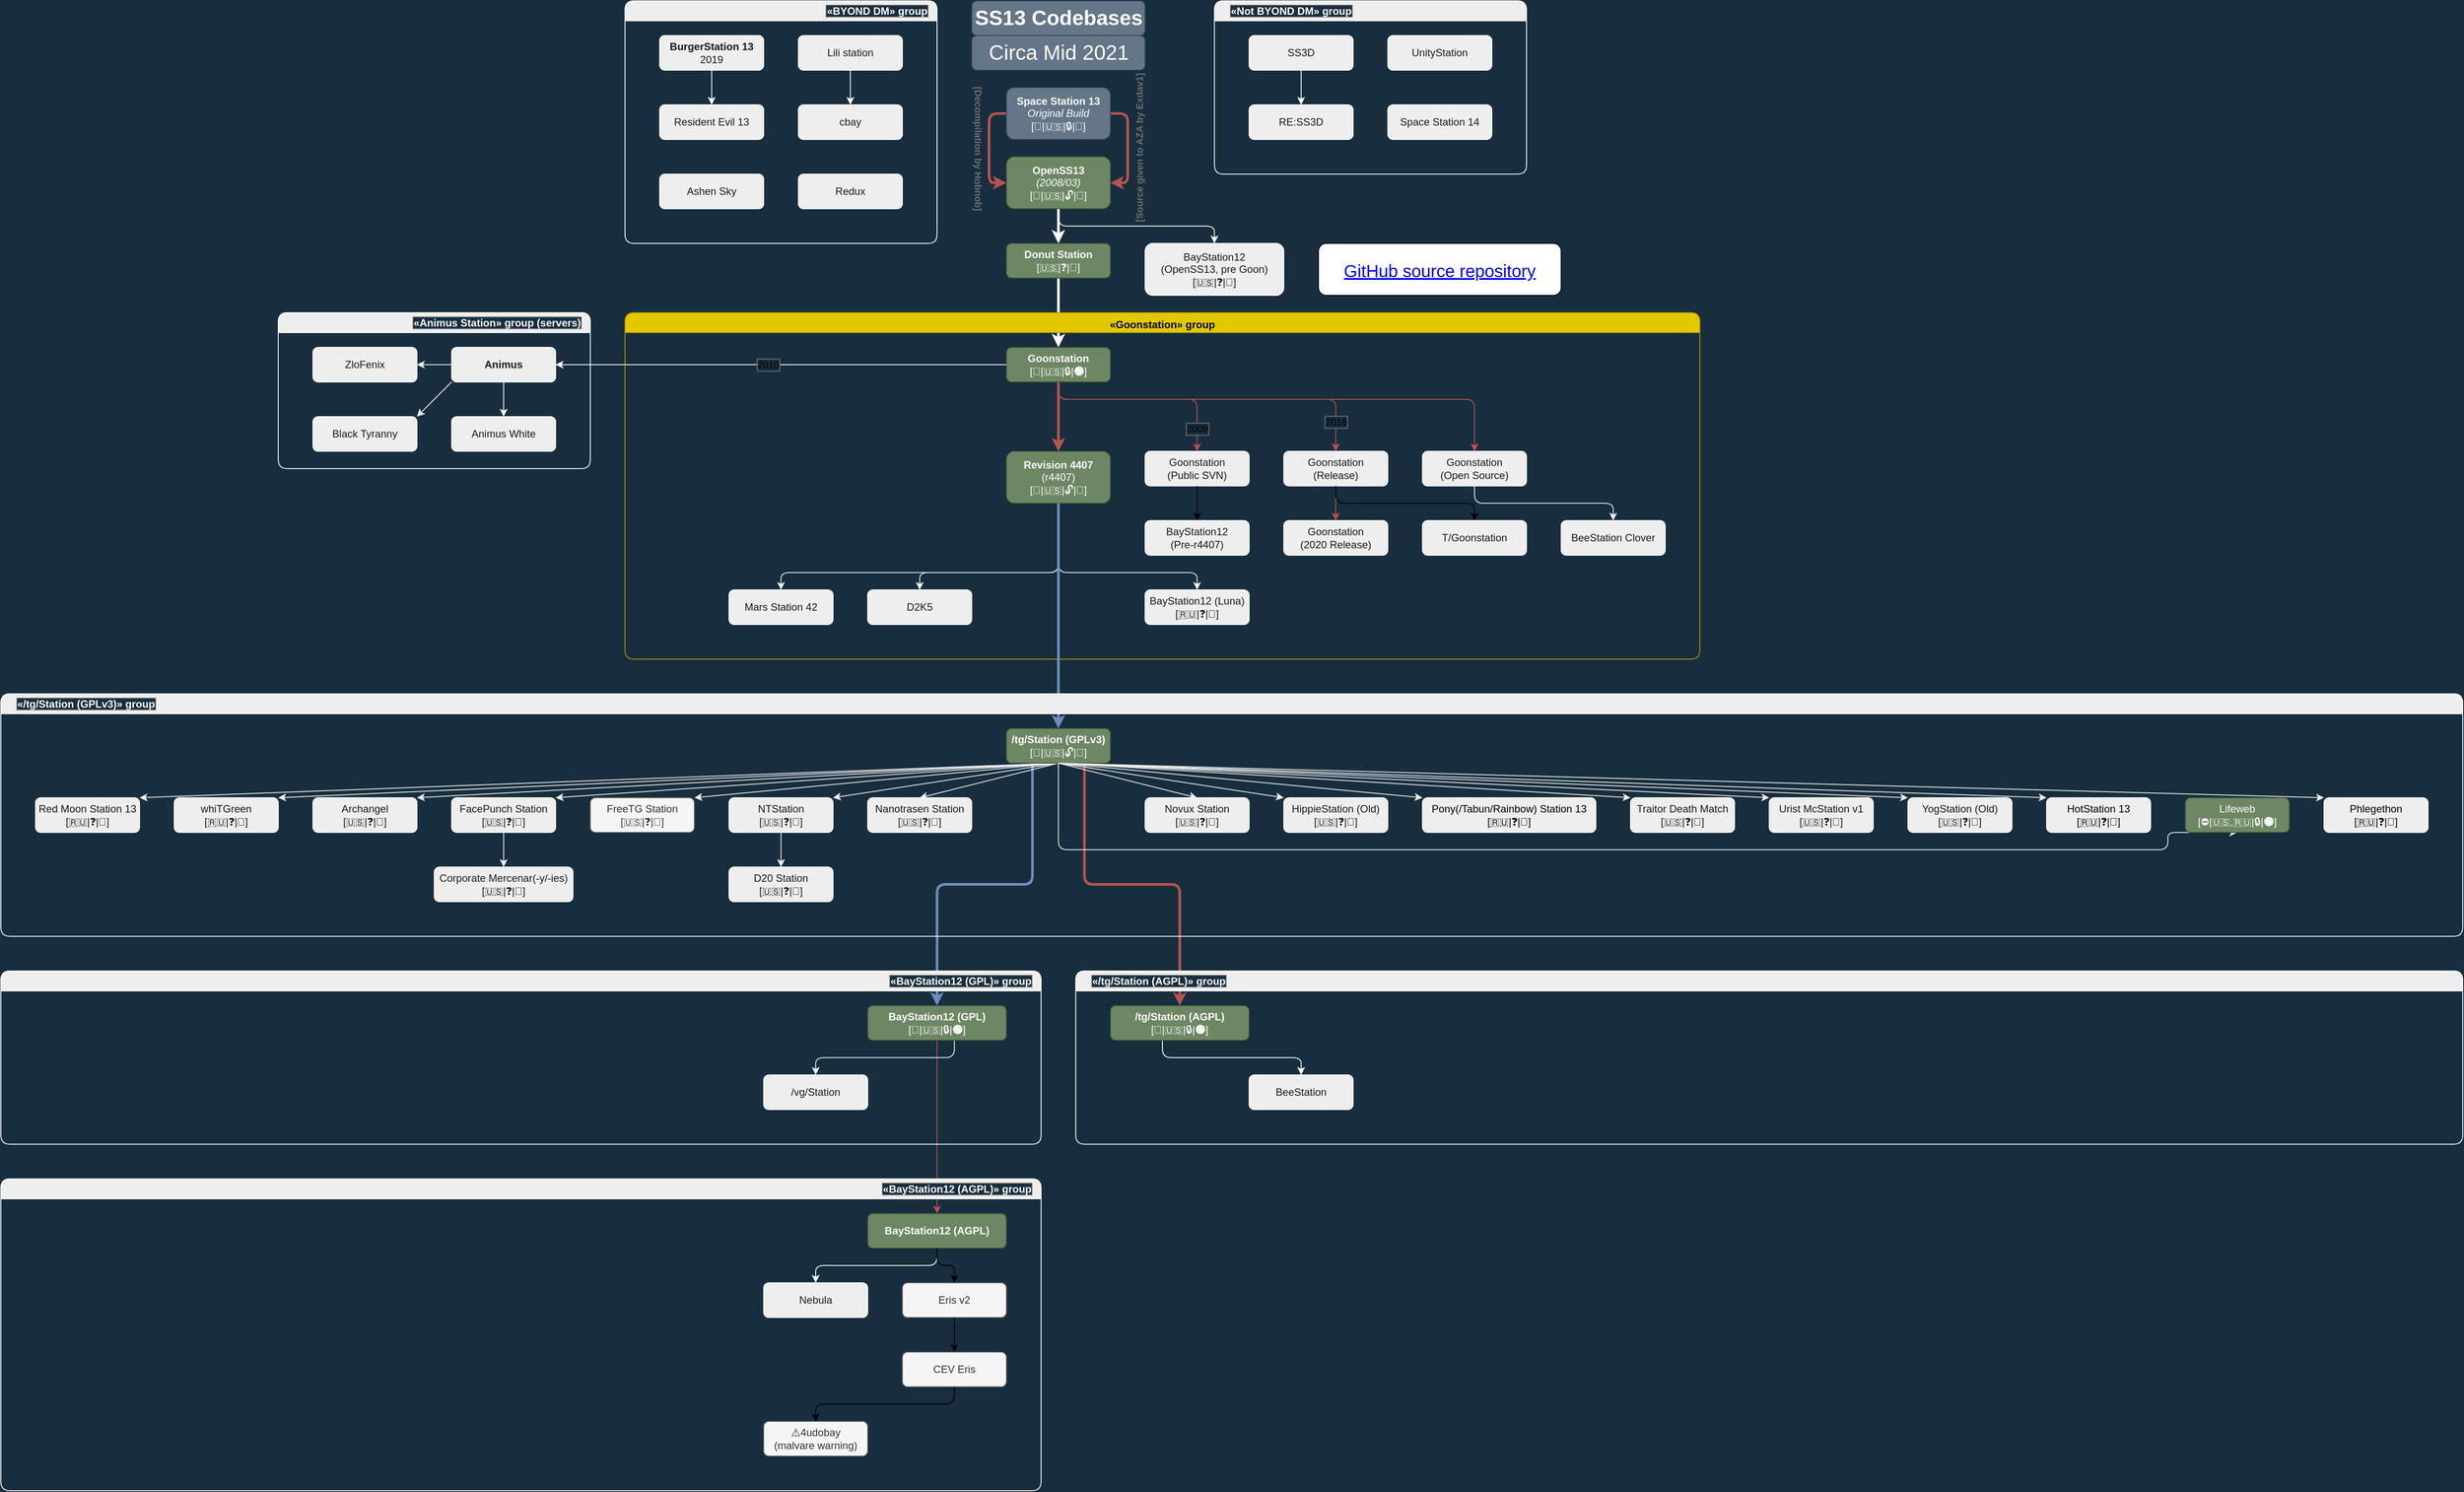 <mxfile>
    <diagram id="xZ5OJh2ob4MvziBntWt0" name="Page-1">
        <mxGraphModel dx="-51.23" dy="530" grid="1" gridSize="10" guides="1" tooltips="1" connect="1" arrows="1" fold="1" page="0" pageScale="1" pageWidth="1169" pageHeight="827" background="#182E3E" math="0" shadow="0">
            <root>
                <object label="" Property1="123" id="0">
                    <mxCell/>
                </object>
                <mxCell id="1" parent="0"/>
                <mxCell id="X2YALsD47lg2xy01Ol5B-34" value="" style="edgeStyle=orthogonalEdgeStyle;orthogonalLoop=1;jettySize=auto;html=1;fontColor=#FFFFFF;strokeColor=#b85450;entryX=0;entryY=0.5;entryDx=0;entryDy=0;fontStyle=1;labelBackgroundColor=#182E3E;exitX=0;exitY=0.5;exitDx=0;exitDy=0;strokeWidth=3;fillColor=#f8cecc;" parent="1" source="X2YALsD47lg2xy01Ol5B-1" target="X2YALsD47lg2xy01Ol5B-33" edge="1">
                    <mxGeometry relative="1" as="geometry">
                        <mxPoint x="590" y="330" as="targetPoint"/>
                    </mxGeometry>
                </mxCell>
                <mxCell id="X2YALsD47lg2xy01Ol5B-37" value="[Decompilation by Hobnob]" style="edgeLabel;html=1;align=center;verticalAlign=top;resizable=0;points=[];fontStyle=1;rotation=90;labelBackgroundColor=#182E3E;rounded=1;fontColor=#6E6E6E;" parent="X2YALsD47lg2xy01Ol5B-34" vertex="1" connectable="0">
                    <mxGeometry relative="1" as="geometry">
                        <mxPoint as="offset"/>
                    </mxGeometry>
                </mxCell>
                <mxCell id="X2YALsD47lg2xy01Ol5B-35" style="edgeStyle=orthogonalEdgeStyle;orthogonalLoop=1;jettySize=auto;html=1;fontColor=#FFFFFF;strokeColor=#b85450;entryX=1;entryY=0.5;entryDx=0;entryDy=0;fontStyle=1;labelBackgroundColor=#182E3E;exitX=1;exitY=0.5;exitDx=0;exitDy=0;strokeWidth=3;fillColor=#f8cecc;" parent="1" source="X2YALsD47lg2xy01Ol5B-1" target="X2YALsD47lg2xy01Ol5B-33" edge="1">
                    <mxGeometry relative="1" as="geometry">
                        <mxPoint x="650" y="360" as="targetPoint"/>
                    </mxGeometry>
                </mxCell>
                <mxCell id="X2YALsD47lg2xy01Ol5B-41" value="[Source given to AZA by Exdav1]" style="edgeLabel;html=1;align=center;verticalAlign=top;resizable=0;points=[];fontStyle=1;rotation=270;labelBackgroundColor=#182E3E;rounded=1;fontColor=#6E6E6E;" parent="X2YALsD47lg2xy01Ol5B-35" vertex="1" connectable="0">
                    <mxGeometry relative="1" as="geometry">
                        <mxPoint as="offset"/>
                    </mxGeometry>
                </mxCell>
                <mxCell id="X2YALsD47lg2xy01Ol5B-1" value="Space Station 13&lt;br&gt;&lt;i&gt;&lt;span style=&quot;font-weight: normal&quot;&gt;Original Build&lt;br&gt;&lt;/span&gt;&lt;/i&gt;&lt;span style=&quot;font-weight: normal&quot;&gt;[📌|&lt;/span&gt;&lt;span style=&quot;font-weight: 400&quot;&gt;🇺🇸&lt;/span&gt;&lt;span style=&quot;font-weight: normal&quot;&gt;|🔒|🔴]&lt;/span&gt;&lt;span style=&quot;font-weight: normal&quot;&gt;&lt;i&gt;&lt;br&gt;&lt;/i&gt;&lt;/span&gt;" style="whiteSpace=wrap;html=1;direction=east;fontStyle=1;fillColor=#647687;strokeColor=#314354;fontColor=#ffffff;rounded=1;" parent="1" vertex="1">
                    <mxGeometry x="520" y="140" width="120" height="60" as="geometry"/>
                </mxCell>
                <mxCell id="X2YALsD47lg2xy01Ol5B-32" value="SS13 Codebases" style="text;html=1;fontSize=24;fontStyle=1;verticalAlign=middle;align=center;fillColor=#647687;strokeColor=#314354;fontColor=#ffffff;rounded=1;" parent="1" vertex="1">
                    <mxGeometry x="480" y="40" width="200" height="40" as="geometry"/>
                </mxCell>
                <mxCell id="X2YALsD47lg2xy01Ol5B-43" value="" style="edgeStyle=orthogonalEdgeStyle;orthogonalLoop=1;jettySize=auto;html=1;fontColor=#FFFFFF;strokeColor=#FFFFFF;labelBackgroundColor=#182E3E;strokeWidth=3;" parent="1" source="X2YALsD47lg2xy01Ol5B-33" target="X2YALsD47lg2xy01Ol5B-42" edge="1">
                    <mxGeometry relative="1" as="geometry"/>
                </mxCell>
                <mxCell id="X2YALsD47lg2xy01Ol5B-33" value="OpenSS13&lt;br&gt;&lt;i&gt;&lt;span style=&quot;font-weight: normal&quot;&gt;(2008/03)&lt;br&gt;&lt;/span&gt;&lt;/i&gt;&lt;span style=&quot;font-weight: normal&quot;&gt;[📌|&lt;/span&gt;&lt;span style=&quot;font-weight: 400&quot;&gt;🇺🇸|&lt;/span&gt;&lt;span style=&quot;font-weight: normal&quot;&gt;🔓|🔴]&lt;/span&gt;&lt;span style=&quot;font-weight: normal&quot;&gt;&lt;i&gt;&lt;br&gt;&lt;/i&gt;&lt;/span&gt;" style="whiteSpace=wrap;html=1;direction=east;fontStyle=1;fillColor=#6d8764;strokeColor=#3A5431;rounded=1;fontColor=#ffffff;" parent="1" vertex="1">
                    <mxGeometry x="520" y="220" width="120" height="60" as="geometry"/>
                </mxCell>
                <mxCell id="X2YALsD47lg2xy01Ol5B-87" style="edgeStyle=orthogonalEdgeStyle;orthogonalLoop=1;jettySize=auto;html=1;entryX=0.5;entryY=0;entryDx=0;entryDy=0;fontColor=#FFFFFF;strokeColor=#FFFFFF;labelBackgroundColor=#182E3E;strokeWidth=3;" parent="1" source="X2YALsD47lg2xy01Ol5B-42" target="X2YALsD47lg2xy01Ol5B-48" edge="1">
                    <mxGeometry relative="1" as="geometry"/>
                </mxCell>
                <mxCell id="X2YALsD47lg2xy01Ol5B-42" value="Donut Station&lt;br&gt;&lt;span style=&quot;font-weight: normal&quot;&gt;[&lt;/span&gt;&lt;span style=&quot;font-weight: 400&quot;&gt;🇺🇸|&lt;/span&gt;&lt;span style=&quot;font-weight: 400&quot;&gt;❓|&lt;/span&gt;&lt;span style=&quot;font-weight: normal&quot;&gt;🔴]&lt;/span&gt;" style="whiteSpace=wrap;html=1;direction=east;fontStyle=1;fillColor=#6d8764;strokeColor=#3A5431;rounded=1;fontColor=#ffffff;" parent="1" vertex="1">
                    <mxGeometry x="520" y="320" width="120" height="40" as="geometry"/>
                </mxCell>
                <mxCell id="X2YALsD47lg2xy01Ol5B-46" value="BayStation12&lt;br&gt;(OpenSS13, pre Goon)&lt;br&gt;[🇺🇸|❓|🔴]" style="whiteSpace=wrap;html=1;direction=east;fillColor=#EEEEEE;strokeColor=#FFFFFF;fontColor=#1A1A1A;rounded=1;" parent="1" vertex="1">
                    <mxGeometry x="680" y="320" width="160" height="60" as="geometry"/>
                </mxCell>
                <mxCell id="X2YALsD47lg2xy01Ol5B-47" value="" style="edgeStyle=orthogonalEdgeStyle;orthogonalLoop=1;jettySize=auto;html=1;fontColor=#FFFFFF;strokeColor=#FFFFFF;exitX=0.5;exitY=1;exitDx=0;exitDy=0;entryX=0.5;entryY=0;entryDx=0;entryDy=0;labelBackgroundColor=#182E3E;" parent="1" source="X2YALsD47lg2xy01Ol5B-33" target="X2YALsD47lg2xy01Ol5B-46" edge="1">
                    <mxGeometry relative="1" as="geometry">
                        <mxPoint x="590" y="290" as="sourcePoint"/>
                        <mxPoint x="500" y="340" as="targetPoint"/>
                    </mxGeometry>
                </mxCell>
                <mxCell id="X2YALsD47lg2xy01Ol5B-84" value="«Goonstation» group" style="swimlane;align=center;verticalAlign=top;labelBackgroundColor=none;fillColor=#e3c800;strokeColor=#B09500;fontColor=#000000;rounded=1;" parent="1" vertex="1">
                    <mxGeometry x="80" y="400" width="1240" height="400" as="geometry">
                        <mxRectangle x="500" y="360" width="150" height="23" as="alternateBounds"/>
                    </mxGeometry>
                </mxCell>
                <mxCell id="X2YALsD47lg2xy01Ol5B-89" value="" style="edgeStyle=orthogonalEdgeStyle;orthogonalLoop=1;jettySize=auto;html=1;fontColor=#FFFFFF;strokeColor=#b85450;labelBackgroundColor=#182E3E;entryX=0.5;entryY=0;entryDx=0;entryDy=0;fillColor=#f8cecc;" parent="X2YALsD47lg2xy01Ol5B-84" source="X2YALsD47lg2xy01Ol5B-48" target="X2YALsD47lg2xy01Ol5B-88" edge="1">
                    <mxGeometry relative="1" as="geometry">
                        <Array as="points">
                            <mxPoint x="500" y="100"/>
                            <mxPoint x="660" y="100"/>
                        </Array>
                    </mxGeometry>
                </mxCell>
                <mxCell id="18" value="2009" style="edgeLabel;html=1;align=center;verticalAlign=top;resizable=0;points=[];labelBackgroundColor=#182E3E;labelBorderColor=#6E6E6E;spacing=3;spacingRight=0;" vertex="1" connectable="0" parent="X2YALsD47lg2xy01Ol5B-89">
                    <mxGeometry x="0.687" relative="1" as="geometry">
                        <mxPoint y="-4" as="offset"/>
                    </mxGeometry>
                </mxCell>
                <mxCell id="X2YALsD47lg2xy01Ol5B-92" value="" style="edgeStyle=orthogonalEdgeStyle;orthogonalLoop=1;jettySize=auto;html=1;fontColor=#FFFFFF;strokeColor=#b85450;exitX=0.5;exitY=1;exitDx=0;exitDy=0;entryX=0.5;entryY=0;entryDx=0;entryDy=0;labelBackgroundColor=#182E3E;fillColor=#f8cecc;" parent="X2YALsD47lg2xy01Ol5B-84" source="X2YALsD47lg2xy01Ol5B-48" target="X2YALsD47lg2xy01Ol5B-91" edge="1">
                    <mxGeometry relative="1" as="geometry">
                        <Array as="points">
                            <mxPoint x="500" y="100"/>
                            <mxPoint x="820" y="100"/>
                        </Array>
                    </mxGeometry>
                </mxCell>
                <mxCell id="24" value="2016" style="edgeLabel;html=1;align=center;verticalAlign=top;resizable=0;points=[];labelBackgroundColor=#182E3E;labelBorderColor=#6E6E6E;spacing=3;spacingRight=0;" vertex="1" connectable="0" parent="X2YALsD47lg2xy01Ol5B-92">
                    <mxGeometry x="0.808" relative="1" as="geometry">
                        <mxPoint y="-11" as="offset"/>
                    </mxGeometry>
                </mxCell>
                <mxCell id="X2YALsD47lg2xy01Ol5B-94" value="" style="edgeStyle=orthogonalEdgeStyle;orthogonalLoop=1;jettySize=auto;html=1;fontColor=#FFFFFF;strokeColor=#b85450;exitX=0.5;exitY=1;exitDx=0;exitDy=0;labelBackgroundColor=#182E3E;fillColor=#f8cecc;" parent="X2YALsD47lg2xy01Ol5B-84" source="X2YALsD47lg2xy01Ol5B-48" target="X2YALsD47lg2xy01Ol5B-93" edge="1">
                    <mxGeometry relative="1" as="geometry">
                        <Array as="points">
                            <mxPoint x="500" y="100"/>
                            <mxPoint x="980" y="100"/>
                        </Array>
                    </mxGeometry>
                </mxCell>
                <mxCell id="X2YALsD47lg2xy01Ol5B-109" value="" style="edgeStyle=orthogonalEdgeStyle;orthogonalLoop=1;jettySize=auto;html=1;fontColor=#FFFFFF;strokeColor=#b85450;labelBackgroundColor=#182E3E;fillColor=#f8cecc;strokeWidth=3;" parent="X2YALsD47lg2xy01Ol5B-84" source="X2YALsD47lg2xy01Ol5B-48" target="X2YALsD47lg2xy01Ol5B-108" edge="1">
                    <mxGeometry relative="1" as="geometry"/>
                </mxCell>
                <mxCell id="X2YALsD47lg2xy01Ol5B-48" value="Goonstation&lt;br&gt;&lt;span style=&quot;font-weight: 400&quot;&gt;[📌|🇺🇸&lt;/span&gt;&lt;span style=&quot;font-weight: 400&quot;&gt;|🔒&lt;/span&gt;&lt;span style=&quot;font-weight: 400&quot;&gt;|&lt;/span&gt;🟢&lt;span style=&quot;font-weight: 400&quot;&gt;]&lt;/span&gt;&lt;span style=&quot;font-weight: normal&quot;&gt;&lt;br&gt;&lt;/span&gt;" style="whiteSpace=wrap;html=1;direction=east;fontStyle=1;fillColor=#6d8764;strokeColor=#3A5431;fontColor=#ffffff;rounded=1;" parent="X2YALsD47lg2xy01Ol5B-84" vertex="1">
                    <mxGeometry x="440" y="40" width="120" height="40" as="geometry"/>
                </mxCell>
                <mxCell id="X2YALsD47lg2xy01Ol5B-88" value="Goonstation&lt;br&gt;(Public SVN)" style="whiteSpace=wrap;html=1;direction=east;fontStyle=0;fillColor=#EEEEEE;strokeColor=#FFFFFF;fontColor=#1A1A1A;rounded=1;" parent="X2YALsD47lg2xy01Ol5B-84" vertex="1">
                    <mxGeometry x="600" y="160" width="120" height="40" as="geometry"/>
                </mxCell>
                <mxCell id="28" value="" style="edgeStyle=orthogonalEdgeStyle;rounded=1;orthogonalLoop=1;jettySize=auto;html=1;fillColor=#f8cecc;strokeColor=none;" edge="1" parent="X2YALsD47lg2xy01Ol5B-84" source="X2YALsD47lg2xy01Ol5B-91" target="27">
                    <mxGeometry relative="1" as="geometry"/>
                </mxCell>
                <mxCell id="31" style="edgeStyle=orthogonalEdgeStyle;rounded=1;orthogonalLoop=1;jettySize=auto;html=1;entryX=0.5;entryY=0;entryDx=0;entryDy=0;fillColor=#f8cecc;strokeColor=#b85450;" edge="1" parent="X2YALsD47lg2xy01Ol5B-84" source="X2YALsD47lg2xy01Ol5B-91" target="27">
                    <mxGeometry relative="1" as="geometry"/>
                </mxCell>
                <mxCell id="X2YALsD47lg2xy01Ol5B-91" value="Goonstation&lt;br&gt;(Release)" style="whiteSpace=wrap;html=1;direction=east;fontStyle=0;fillColor=#EEEEEE;strokeColor=#FFFFFF;fontColor=#1A1A1A;rounded=1;" parent="X2YALsD47lg2xy01Ol5B-84" vertex="1">
                    <mxGeometry x="760" y="160" width="120" height="40" as="geometry"/>
                </mxCell>
                <mxCell id="36" value="" style="edgeStyle=orthogonalEdgeStyle;rounded=1;orthogonalLoop=1;jettySize=auto;html=1;strokeColor=#f0f0f0;exitX=0.5;exitY=1;exitDx=0;exitDy=0;" edge="1" parent="X2YALsD47lg2xy01Ol5B-84" source="X2YALsD47lg2xy01Ol5B-93" target="35">
                    <mxGeometry relative="1" as="geometry"/>
                </mxCell>
                <mxCell id="X2YALsD47lg2xy01Ol5B-93" value="Goonstation&lt;br&gt;(Open Source)" style="whiteSpace=wrap;html=1;direction=east;fontStyle=0;fillColor=#EEEEEE;strokeColor=#FFFFFF;fontColor=#1A1A1A;rounded=1;" parent="X2YALsD47lg2xy01Ol5B-84" vertex="1">
                    <mxGeometry x="920" y="160" width="120" height="40" as="geometry"/>
                </mxCell>
                <mxCell id="41" value="" style="edgeStyle=orthogonalEdgeStyle;rounded=1;orthogonalLoop=1;jettySize=auto;html=1;strokeColor=#f0f0f0;entryX=0.5;entryY=0;entryDx=0;entryDy=0;" edge="1" parent="X2YALsD47lg2xy01Ol5B-84" source="X2YALsD47lg2xy01Ol5B-108" target="40">
                    <mxGeometry relative="1" as="geometry">
                        <Array as="points">
                            <mxPoint x="500" y="300"/>
                            <mxPoint x="340" y="300"/>
                        </Array>
                    </mxGeometry>
                </mxCell>
                <mxCell id="44" style="edgeStyle=orthogonalEdgeStyle;rounded=1;orthogonalLoop=1;jettySize=auto;html=1;entryX=0.5;entryY=0;entryDx=0;entryDy=0;strokeColor=#f0f0f0;" edge="1" parent="X2YALsD47lg2xy01Ol5B-84" source="X2YALsD47lg2xy01Ol5B-108" target="42">
                    <mxGeometry relative="1" as="geometry">
                        <Array as="points">
                            <mxPoint x="500" y="300"/>
                            <mxPoint x="180" y="300"/>
                        </Array>
                    </mxGeometry>
                </mxCell>
                <mxCell id="46" style="edgeStyle=orthogonalEdgeStyle;rounded=1;orthogonalLoop=1;jettySize=auto;html=1;entryX=0.5;entryY=0;entryDx=0;entryDy=0;strokeColor=#f0f0f0;" edge="1" parent="X2YALsD47lg2xy01Ol5B-84" source="X2YALsD47lg2xy01Ol5B-108" target="45">
                    <mxGeometry relative="1" as="geometry">
                        <Array as="points">
                            <mxPoint x="500" y="300"/>
                            <mxPoint x="660" y="300"/>
                        </Array>
                    </mxGeometry>
                </mxCell>
                <mxCell id="X2YALsD47lg2xy01Ol5B-108" value="Revision 4407&lt;br&gt;&lt;span style=&quot;font-weight: normal&quot;&gt;(r4407)&lt;/span&gt;&lt;i&gt;&lt;span style=&quot;font-weight: normal&quot;&gt;&lt;br&gt;&lt;/span&gt;&lt;/i&gt;&lt;span style=&quot;font-weight: normal&quot;&gt;[📌|&lt;/span&gt;&lt;span style=&quot;font-weight: 400&quot;&gt;🇺🇸|&lt;/span&gt;&lt;span style=&quot;font-weight: normal&quot;&gt;🔓|🔴]&lt;/span&gt;" style="whiteSpace=wrap;html=1;direction=east;fontStyle=1;fillColor=#6d8764;strokeColor=#3A5431;fontColor=#ffffff;rounded=1;" parent="X2YALsD47lg2xy01Ol5B-84" vertex="1">
                    <mxGeometry x="440" y="160" width="120" height="60" as="geometry"/>
                </mxCell>
                <mxCell id="25" value="BayStation12&lt;br&gt;(Pre-r4407)" style="whiteSpace=wrap;html=1;direction=east;fontStyle=0;fillColor=#EEEEEE;strokeColor=#FFFFFF;fontColor=#1A1A1A;rounded=1;" vertex="1" parent="X2YALsD47lg2xy01Ol5B-84">
                    <mxGeometry x="600" y="240" width="120" height="40" as="geometry"/>
                </mxCell>
                <mxCell id="26" value="" style="edgeStyle=orthogonalEdgeStyle;rounded=1;orthogonalLoop=1;jettySize=auto;html=1;" edge="1" parent="X2YALsD47lg2xy01Ol5B-84" source="X2YALsD47lg2xy01Ol5B-88" target="25">
                    <mxGeometry relative="1" as="geometry"/>
                </mxCell>
                <mxCell id="27" value="Goonstation&lt;br&gt;(2020 Release)" style="whiteSpace=wrap;html=1;direction=east;fontStyle=0;fillColor=#EEEEEE;strokeColor=#FFFFFF;fontColor=#1A1A1A;rounded=1;" vertex="1" parent="X2YALsD47lg2xy01Ol5B-84">
                    <mxGeometry x="760" y="240" width="120" height="40" as="geometry"/>
                </mxCell>
                <mxCell id="32" value="T/Goonstation" style="whiteSpace=wrap;html=1;direction=east;fontStyle=0;fillColor=#EEEEEE;strokeColor=#FFFFFF;fontColor=#1A1A1A;rounded=1;" vertex="1" parent="X2YALsD47lg2xy01Ol5B-84">
                    <mxGeometry x="920" y="240" width="120" height="40" as="geometry"/>
                </mxCell>
                <mxCell id="30" style="edgeStyle=orthogonalEdgeStyle;rounded=1;orthogonalLoop=1;jettySize=auto;html=1;exitX=0.5;exitY=1;exitDx=0;exitDy=0;entryX=0.5;entryY=0;entryDx=0;entryDy=0;" edge="1" parent="X2YALsD47lg2xy01Ol5B-84" source="X2YALsD47lg2xy01Ol5B-91" target="32">
                    <mxGeometry relative="1" as="geometry">
                        <mxPoint x="980" y="230" as="targetPoint"/>
                    </mxGeometry>
                </mxCell>
                <mxCell id="35" value="BeeStation Clover" style="whiteSpace=wrap;html=1;direction=east;fontStyle=0;fillColor=#EEEEEE;strokeColor=#FFFFFF;fontColor=#1A1A1A;rounded=1;" vertex="1" parent="X2YALsD47lg2xy01Ol5B-84">
                    <mxGeometry x="1080" y="240" width="120" height="40" as="geometry"/>
                </mxCell>
                <mxCell id="40" value="D2K5" style="whiteSpace=wrap;html=1;direction=east;fontStyle=0;fillColor=#EEEEEE;strokeColor=#FFFFFF;fontColor=#1A1A1A;rounded=1;" vertex="1" parent="X2YALsD47lg2xy01Ol5B-84">
                    <mxGeometry x="280" y="320" width="120" height="40" as="geometry"/>
                </mxCell>
                <mxCell id="42" value="Mars Station 42" style="whiteSpace=wrap;html=1;direction=east;fontStyle=0;fillColor=#EEEEEE;strokeColor=#FFFFFF;fontColor=#1A1A1A;rounded=1;" vertex="1" parent="X2YALsD47lg2xy01Ol5B-84">
                    <mxGeometry x="120" y="320" width="120" height="40" as="geometry"/>
                </mxCell>
                <mxCell id="45" value="BayStation12 (Luna)&lt;br&gt;[🇷🇺&lt;span&gt;|&lt;/span&gt;❓|&lt;span&gt;🔴]&lt;/span&gt;&lt;span&gt;&lt;br&gt;&lt;/span&gt;" style="whiteSpace=wrap;html=1;direction=east;fontStyle=0;fillColor=#EEEEEE;strokeColor=#FFFFFF;fontColor=#1A1A1A;rounded=1;" vertex="1" parent="X2YALsD47lg2xy01Ol5B-84">
                    <mxGeometry x="600" y="320" width="120" height="40" as="geometry"/>
                </mxCell>
                <mxCell id="X2YALsD47lg2xy01Ol5B-95" value="«Animus Station» group (servers)" style="swimlane;align=right;verticalAlign=top;labelBackgroundColor=#182E3E;fillColor=#EEEEEE;strokeColor=#FFFFFF;fontColor=#FFFFFF;rounded=1;fontStyle=1;labelBorderColor=#6E6E6E;spacingTop=-2;spacingLeft=17;spacingBottom=0;spacingRight=9;" parent="1" vertex="1">
                    <mxGeometry x="-320" y="400" width="360" height="180" as="geometry"/>
                </mxCell>
                <mxCell id="X2YALsD47lg2xy01Ol5B-96" value="" style="edgeStyle=orthogonalEdgeStyle;orthogonalLoop=1;jettySize=auto;html=1;fontColor=#FFFFFF;strokeColor=#FFFFFF;labelBackgroundColor=#182E3E;" parent="X2YALsD47lg2xy01Ol5B-95" source="X2YALsD47lg2xy01Ol5B-99" target="X2YALsD47lg2xy01Ol5B-100" edge="1">
                    <mxGeometry relative="1" as="geometry"/>
                </mxCell>
                <mxCell id="49" style="rounded=1;orthogonalLoop=1;jettySize=auto;html=1;exitX=0;exitY=1;exitDx=0;exitDy=0;entryX=1;entryY=0;entryDx=0;entryDy=0;strokeColor=#f0f0f0;" edge="1" parent="X2YALsD47lg2xy01Ol5B-95" source="X2YALsD47lg2xy01Ol5B-99" target="X2YALsD47lg2xy01Ol5B-106">
                    <mxGeometry relative="1" as="geometry"/>
                </mxCell>
                <mxCell id="50" value="" style="edgeStyle=none;rounded=1;orthogonalLoop=1;jettySize=auto;html=1;strokeColor=#f0f0f0;" edge="1" parent="X2YALsD47lg2xy01Ol5B-95" source="X2YALsD47lg2xy01Ol5B-99" target="15">
                    <mxGeometry relative="1" as="geometry"/>
                </mxCell>
                <mxCell id="X2YALsD47lg2xy01Ol5B-99" value="Animus" style="whiteSpace=wrap;html=1;direction=east;fontStyle=1;fillColor=#EEEEEE;strokeColor=#FFFFFF;fontColor=#1A1A1A;rounded=1;" parent="X2YALsD47lg2xy01Ol5B-95" vertex="1">
                    <mxGeometry x="200" y="40" width="120" height="40" as="geometry"/>
                </mxCell>
                <mxCell id="X2YALsD47lg2xy01Ol5B-100" value="Animus White" style="whiteSpace=wrap;html=1;direction=east;fontStyle=0;fillColor=#EEEEEE;strokeColor=#FFFFFF;fontColor=#1A1A1A;rounded=1;" parent="X2YALsD47lg2xy01Ol5B-95" vertex="1">
                    <mxGeometry x="200" y="120" width="120" height="40" as="geometry"/>
                </mxCell>
                <mxCell id="X2YALsD47lg2xy01Ol5B-106" value="Black Tyranny" style="whiteSpace=wrap;html=1;direction=east;fontStyle=0;fillColor=#EEEEEE;strokeColor=#FFFFFF;fontColor=#1A1A1A;rounded=1;" parent="X2YALsD47lg2xy01Ol5B-95" vertex="1">
                    <mxGeometry x="40" y="120" width="120" height="40" as="geometry"/>
                </mxCell>
                <mxCell id="15" value="ZloFenix" style="whiteSpace=wrap;html=1;direction=east;fontStyle=0;fillColor=#EEEEEE;strokeColor=#FFFFFF;fontColor=#1A1A1A;rounded=1;" vertex="1" parent="X2YALsD47lg2xy01Ol5B-95">
                    <mxGeometry x="40" y="40" width="120" height="40" as="geometry"/>
                </mxCell>
                <mxCell id="X2YALsD47lg2xy01Ol5B-103" style="edgeStyle=orthogonalEdgeStyle;orthogonalLoop=1;jettySize=auto;html=1;fontColor=#FFFFFF;strokeColor=#FFFFFF;entryX=1;entryY=0.5;entryDx=0;entryDy=0;labelBackgroundColor=#182E3E;" parent="1" source="X2YALsD47lg2xy01Ol5B-48" target="X2YALsD47lg2xy01Ol5B-99" edge="1">
                    <mxGeometry relative="1" as="geometry"/>
                </mxCell>
                <mxCell id="14" value="2010" style="edgeLabel;html=1;align=center;verticalAlign=middle;resizable=0;points=[];labelBackgroundColor=#182E3E;labelBorderColor=#6E6E6E;spacing=3;spacingRight=0;" vertex="1" connectable="0" parent="X2YALsD47lg2xy01Ol5B-103">
                    <mxGeometry x="0.059" relative="1" as="geometry">
                        <mxPoint as="offset"/>
                    </mxGeometry>
                </mxCell>
                <mxCell id="X2YALsD47lg2xy01Ol5B-113" value="" style="edgeStyle=orthogonalEdgeStyle;orthogonalLoop=1;jettySize=auto;html=1;fontColor=#FFFFFF;strokeColor=#b85450;labelBackgroundColor=#182E3E;fillColor=#f8cecc;entryX=0.5;entryY=0;entryDx=0;entryDy=0;strokeWidth=3;exitX=0.75;exitY=1;exitDx=0;exitDy=0;" parent="1" source="X2YALsD47lg2xy01Ol5B-110" target="X2YALsD47lg2xy01Ol5B-112" edge="1">
                    <mxGeometry relative="1" as="geometry">
                        <mxPoint x="580" y="920" as="sourcePoint"/>
                    </mxGeometry>
                </mxCell>
                <mxCell id="X2YALsD47lg2xy01Ol5B-116" value="" style="edgeStyle=orthogonalEdgeStyle;orthogonalLoop=1;jettySize=auto;html=1;fontColor=#FFFFFF;strokeColor=#6c8ebf;labelBackgroundColor=#182E3E;fillColor=#dae8fc;exitX=0.25;exitY=1;exitDx=0;exitDy=0;strokeWidth=3;" parent="1" source="X2YALsD47lg2xy01Ol5B-110" target="X2YALsD47lg2xy01Ol5B-115" edge="1">
                    <mxGeometry relative="1" as="geometry"/>
                </mxCell>
                <mxCell id="X2YALsD47lg2xy01Ol5B-111" value="" style="edgeStyle=orthogonalEdgeStyle;orthogonalLoop=1;jettySize=auto;html=1;fontColor=#FFFFFF;strokeColor=#6c8ebf;labelBackgroundColor=#182E3E;fillColor=#dae8fc;entryX=0.5;entryY=0;entryDx=0;entryDy=0;jumpStyle=none;jumpSize=6;endSize=6;strokeWidth=3;" parent="1" source="X2YALsD47lg2xy01Ol5B-108" target="X2YALsD47lg2xy01Ol5B-110" edge="1">
                    <mxGeometry relative="1" as="geometry"/>
                </mxCell>
                <mxCell id="X2YALsD47lg2xy01Ol5B-118" value="" style="edgeStyle=orthogonalEdgeStyle;orthogonalLoop=1;jettySize=auto;html=1;fontColor=#FFFFFF;strokeColor=#b85450;labelBackgroundColor=#182E3E;exitX=0.5;exitY=1;exitDx=0;exitDy=0;fillColor=#f8cecc;" parent="1" target="X2YALsD47lg2xy01Ol5B-117" edge="1" source="X2YALsD47lg2xy01Ol5B-115">
                    <mxGeometry relative="1" as="geometry">
                        <mxPoint x="700" y="960" as="sourcePoint"/>
                    </mxGeometry>
                </mxCell>
                <mxCell id="X2YALsD47lg2xy01Ol5B-133" value="«/tg/Station (GPLv3)» group" style="swimlane;align=left;verticalAlign=top;labelBackgroundColor=#182E3E;fillColor=#EEEEEE;strokeColor=#FFFFFF;rounded=1;labelBorderColor=#6E6E6E;spacingTop=-2;spacingLeft=17;fontColor=#FFFFFF;spacingBottom=0;" parent="1" vertex="1">
                    <mxGeometry x="-640" y="840" width="2840" height="280" as="geometry"/>
                </mxCell>
                <mxCell id="85" style="edgeStyle=none;rounded=1;jumpStyle=none;jumpSize=6;orthogonalLoop=1;jettySize=auto;html=1;exitX=0.5;exitY=1;exitDx=0;exitDy=0;entryX=1;entryY=0;entryDx=0;entryDy=0;fontColor=#FFFFFF;endArrow=classic;endFill=1;strokeColor=#f0f0f0;strokeWidth=1;" edge="1" parent="X2YALsD47lg2xy01Ol5B-133" source="X2YALsD47lg2xy01Ol5B-110" target="47">
                    <mxGeometry relative="1" as="geometry"/>
                </mxCell>
                <mxCell id="86" style="edgeStyle=none;rounded=1;jumpStyle=none;jumpSize=6;orthogonalLoop=1;jettySize=auto;html=1;exitX=0.5;exitY=1;exitDx=0;exitDy=0;entryX=1;entryY=0;entryDx=0;entryDy=0;fontColor=#FFFFFF;endArrow=classic;endFill=1;strokeColor=#f0f0f0;strokeWidth=1;" edge="1" parent="X2YALsD47lg2xy01Ol5B-133" source="X2YALsD47lg2xy01Ol5B-110" target="51">
                    <mxGeometry relative="1" as="geometry"/>
                </mxCell>
                <mxCell id="87" style="edgeStyle=none;rounded=1;jumpStyle=none;jumpSize=6;orthogonalLoop=1;jettySize=auto;html=1;exitX=0.5;exitY=1;exitDx=0;exitDy=0;entryX=1;entryY=0;entryDx=0;entryDy=0;fontColor=#FFFFFF;endArrow=classic;endFill=1;strokeColor=#f0f0f0;strokeWidth=1;" edge="1" parent="X2YALsD47lg2xy01Ol5B-133" source="X2YALsD47lg2xy01Ol5B-110" target="53">
                    <mxGeometry relative="1" as="geometry"/>
                </mxCell>
                <mxCell id="88" style="edgeStyle=none;rounded=1;jumpStyle=none;jumpSize=6;orthogonalLoop=1;jettySize=auto;html=1;exitX=0.5;exitY=1;exitDx=0;exitDy=0;entryX=1;entryY=0;entryDx=0;entryDy=0;fontColor=#FFFFFF;endArrow=classic;endFill=1;strokeColor=#f0f0f0;strokeWidth=1;" edge="1" parent="X2YALsD47lg2xy01Ol5B-133" source="X2YALsD47lg2xy01Ol5B-110" target="55">
                    <mxGeometry relative="1" as="geometry"/>
                </mxCell>
                <mxCell id="89" style="edgeStyle=none;rounded=1;jumpStyle=none;jumpSize=6;orthogonalLoop=1;jettySize=auto;html=1;exitX=0.5;exitY=1;exitDx=0;exitDy=0;entryX=1;entryY=0;entryDx=0;entryDy=0;fontColor=#FFFFFF;endArrow=classic;endFill=1;strokeColor=#f0f0f0;strokeWidth=1;" edge="1" parent="X2YALsD47lg2xy01Ol5B-133" source="X2YALsD47lg2xy01Ol5B-110" target="57">
                    <mxGeometry relative="1" as="geometry"/>
                </mxCell>
                <mxCell id="90" style="edgeStyle=none;rounded=1;jumpStyle=none;jumpSize=6;orthogonalLoop=1;jettySize=auto;html=1;exitX=0.5;exitY=1;exitDx=0;exitDy=0;entryX=1;entryY=0;entryDx=0;entryDy=0;fontColor=#FFFFFF;endArrow=classic;endFill=1;strokeColor=#f0f0f0;strokeWidth=1;" edge="1" parent="X2YALsD47lg2xy01Ol5B-133" source="X2YALsD47lg2xy01Ol5B-110" target="59">
                    <mxGeometry relative="1" as="geometry"/>
                </mxCell>
                <mxCell id="93" style="edgeStyle=none;rounded=1;jumpStyle=none;jumpSize=6;orthogonalLoop=1;jettySize=auto;html=1;exitX=0.5;exitY=1;exitDx=0;exitDy=0;entryX=0.5;entryY=0;entryDx=0;entryDy=0;fontColor=#FFFFFF;endArrow=classic;endFill=1;strokeColor=#f0f0f0;strokeWidth=1;" edge="1" parent="X2YALsD47lg2xy01Ol5B-133" source="X2YALsD47lg2xy01Ol5B-110" target="61">
                    <mxGeometry relative="1" as="geometry"/>
                </mxCell>
                <mxCell id="94" style="edgeStyle=none;rounded=1;jumpStyle=none;jumpSize=6;orthogonalLoop=1;jettySize=auto;html=1;exitX=0.5;exitY=1;exitDx=0;exitDy=0;entryX=0.5;entryY=0;entryDx=0;entryDy=0;fontColor=#FFFFFF;endArrow=classic;endFill=1;strokeColor=#f0f0f0;strokeWidth=1;" edge="1" parent="X2YALsD47lg2xy01Ol5B-133" source="X2YALsD47lg2xy01Ol5B-110" target="63">
                    <mxGeometry relative="1" as="geometry"/>
                </mxCell>
                <mxCell id="95" style="edgeStyle=none;rounded=1;jumpStyle=none;jumpSize=6;orthogonalLoop=1;jettySize=auto;html=1;exitX=0.5;exitY=1;exitDx=0;exitDy=0;entryX=0;entryY=0;entryDx=0;entryDy=0;fontColor=#FFFFFF;endArrow=classic;endFill=1;strokeColor=#f0f0f0;strokeWidth=1;" edge="1" parent="X2YALsD47lg2xy01Ol5B-133" source="X2YALsD47lg2xy01Ol5B-110" target="64">
                    <mxGeometry relative="1" as="geometry"/>
                </mxCell>
                <mxCell id="96" style="edgeStyle=none;rounded=1;jumpStyle=none;jumpSize=6;orthogonalLoop=1;jettySize=auto;html=1;exitX=0.5;exitY=1;exitDx=0;exitDy=0;entryX=0;entryY=0;entryDx=0;entryDy=0;fontColor=#FFFFFF;endArrow=classic;endFill=1;strokeColor=#f0f0f0;strokeWidth=1;" edge="1" parent="X2YALsD47lg2xy01Ol5B-133" source="X2YALsD47lg2xy01Ol5B-110" target="65">
                    <mxGeometry relative="1" as="geometry"/>
                </mxCell>
                <mxCell id="97" style="edgeStyle=none;rounded=1;jumpStyle=none;jumpSize=6;orthogonalLoop=1;jettySize=auto;html=1;exitX=0.5;exitY=1;exitDx=0;exitDy=0;entryX=0;entryY=0;entryDx=0;entryDy=0;fontColor=#FFFFFF;endArrow=classic;endFill=1;strokeColor=#f0f0f0;strokeWidth=1;" edge="1" parent="X2YALsD47lg2xy01Ol5B-133" source="X2YALsD47lg2xy01Ol5B-110" target="68">
                    <mxGeometry relative="1" as="geometry"/>
                </mxCell>
                <mxCell id="100" style="edgeStyle=none;rounded=1;jumpStyle=none;jumpSize=6;orthogonalLoop=1;jettySize=auto;html=1;exitX=0.5;exitY=1;exitDx=0;exitDy=0;entryX=0;entryY=0;entryDx=0;entryDy=0;fontColor=#FFFFFF;endArrow=classic;endFill=1;strokeColor=#f0f0f0;strokeWidth=1;" edge="1" parent="X2YALsD47lg2xy01Ol5B-133" source="X2YALsD47lg2xy01Ol5B-110" target="71">
                    <mxGeometry relative="1" as="geometry"/>
                </mxCell>
                <mxCell id="101" style="edgeStyle=none;rounded=1;jumpStyle=none;jumpSize=6;orthogonalLoop=1;jettySize=auto;html=1;exitX=0.5;exitY=1;exitDx=0;exitDy=0;entryX=0;entryY=0;entryDx=0;entryDy=0;fontColor=#FFFFFF;endArrow=classic;endFill=1;strokeColor=#f0f0f0;strokeWidth=1;" edge="1" parent="X2YALsD47lg2xy01Ol5B-133" source="X2YALsD47lg2xy01Ol5B-110" target="73">
                    <mxGeometry relative="1" as="geometry"/>
                </mxCell>
                <mxCell id="102" style="edgeStyle=none;rounded=1;jumpStyle=none;jumpSize=6;orthogonalLoop=1;jettySize=auto;html=1;exitX=0.5;exitY=1;exitDx=0;exitDy=0;entryX=0;entryY=0;entryDx=0;entryDy=0;fontColor=#FFFFFF;endArrow=classic;endFill=1;strokeColor=#f0f0f0;strokeWidth=1;" edge="1" parent="X2YALsD47lg2xy01Ol5B-133" source="X2YALsD47lg2xy01Ol5B-110" target="74">
                    <mxGeometry relative="1" as="geometry"/>
                </mxCell>
                <mxCell id="103" style="edgeStyle=orthogonalEdgeStyle;rounded=1;jumpStyle=none;jumpSize=6;orthogonalLoop=1;jettySize=auto;html=1;entryX=0.5;entryY=1;entryDx=0;entryDy=0;fontColor=#FFFFFF;endArrow=classic;endFill=1;strokeColor=#f0f0f0;strokeWidth=1;" edge="1" parent="X2YALsD47lg2xy01Ol5B-133" source="X2YALsD47lg2xy01Ol5B-110" target="X2YALsD47lg2xy01Ol5B-119">
                    <mxGeometry relative="1" as="geometry">
                        <Array as="points">
                            <mxPoint x="1220" y="180"/>
                            <mxPoint x="2500" y="180"/>
                        </Array>
                    </mxGeometry>
                </mxCell>
                <mxCell id="X2YALsD47lg2xy01Ol5B-110" value="/tg/Station (GPLv3)&lt;br&gt;&lt;span style=&quot;font-weight: normal&quot;&gt;[📌|&lt;/span&gt;&lt;span style=&quot;font-weight: 400&quot;&gt;🇺🇸|&lt;/span&gt;&lt;span style=&quot;font-weight: normal&quot;&gt;🔓|🔴]&lt;/span&gt;" style="whiteSpace=wrap;html=1;direction=east;fontStyle=1;fillColor=#6d8764;strokeColor=#3A5431;fontColor=#ffffff;rounded=1;" parent="X2YALsD47lg2xy01Ol5B-133" vertex="1">
                    <mxGeometry x="1160" y="40" width="120" height="40" as="geometry"/>
                </mxCell>
                <mxCell id="X2YALsD47lg2xy01Ol5B-119" value="Lifeweb&lt;br&gt;[⛔|🇺🇸,🇷🇺|🔒|&lt;span style=&quot;color: rgb(255 , 255 , 255) ; font-weight: 700&quot;&gt;🟢&lt;/span&gt;]" style="whiteSpace=wrap;html=1;direction=east;fontStyle=0;fillColor=#6d8764;strokeColor=#3A5431;rounded=1;fontColor=#ffffff;" parent="X2YALsD47lg2xy01Ol5B-133" vertex="1">
                    <mxGeometry x="2520" y="120" width="120" height="40" as="geometry"/>
                </mxCell>
                <mxCell id="47" value="&lt;span style=&quot;color: rgba(0 , 0 , 0 , 0) ; font-family: monospace ; font-size: 0px&quot;&gt;%3CmxGraphModel%3E%3Croot%3E%3CmxCell%20id%3D%220%22%2F%3E%3CmxCell%20id%3D%221%22%20parent%3D%220%22%2F%3E%3CmxCell%20id%3D%222%22%20value%3D%22BayStation12%20(Luna)%26lt%3Bbr%26gt%3B%5B%F0%9F%87%B7%F0%9F%87%BA%26lt%3Bspan%26gt%3B%7C%26lt%3B%2Fspan%26gt%3B%E2%9D%93%7C%26lt%3Bspan%26gt%3B%F0%9F%94%B4%5D%26lt%3B%2Fspan%26gt%3B%26lt%3Bspan%26gt%3B%26lt%3Bbr%26gt%3B%26lt%3B%2Fspan%26gt%3B%22%20style%3D%22whiteSpace%3Dwrap%3Bhtml%3D1%3Bdirection%3Deast%3BfontStyle%3D0%3BfillColor%3D%23EEEEEE%3BstrokeColor%3D%23FFFFFF%3BfontColor%3D%231A1A1A%3Brounded%3D1%3B%22%20vertex%3D%221%22%20parent%3D%221%22%3E%3CmxGeometry%20x%3D%22680%22%20y%3D%22720%22%20width%3D%22120%22%20height%3D%2240%22%20as%3D%22geometry%22%2F%3E%3C%2FmxCell%3E%3C%2Froot%3E%3C%2FmxGraphModel%3E&lt;/span&gt;Red Moon Station 13&lt;br&gt;[🇷🇺&lt;span&gt;|&lt;/span&gt;❓|&lt;span&gt;🔴]&lt;/span&gt;&lt;span&gt;&lt;br&gt;&lt;/span&gt;" style="whiteSpace=wrap;html=1;direction=east;fontStyle=0;fillColor=#EEEEEE;strokeColor=#FFFFFF;fontColor=#1A1A1A;rounded=1;" vertex="1" parent="X2YALsD47lg2xy01Ol5B-133">
                    <mxGeometry x="40" y="120" width="120" height="40" as="geometry"/>
                </mxCell>
                <mxCell id="51" value="&lt;span style=&quot;color: rgba(0 , 0 , 0 , 0) ; font-family: monospace ; font-size: 0px&quot;&gt;%3CmxGraphModel%3E%3Croot%3E%3CmxCell%20id%3D%220%22%2F%3E%3CmxCell%20id%3D%221%22%20parent%3D%220%22%2F%3E%3CmxCell%20id%3D%222%22%20value%3D%22BayStation12%20(Luna)%26lt%3Bbr%26gt%3B%5B%F0%9F%87%B7%F0%9F%87%BA%26lt%3Bspan%26gt%3B%7C%26lt%3B%2Fspan%26gt%3B%E2%9D%93%7C%26lt%3Bspan%26gt%3B%F0%9F%94%B4%5D%26lt%3B%2Fspan%26gt%3B%26lt%3Bspan%26gt%3B%26lt%3Bbr%26gt%3B%26lt%3B%2Fspan%26gt%3B%22%20style%3D%22whiteSpace%3Dwrap%3Bhtml%3D1%3Bdirection%3Deast%3BfontStyle%3D0%3BfillColor%3D%23EEEEEE%3BstrokeColor%3D%23FFFFFF%3BfontColor%3D%231A1A1A%3Brounded%3D1%3B%22%20vertex%3D%221%22%20parent%3D%221%22%3E%3CmxGeometry%20x%3D%22680%22%20y%3D%22720%22%20width%3D%22120%22%20height%3D%2240%22%20as%3D%22geometry%22%2F%3E%3C%2FmxCell%3E%3C%2Froot%3E%3C%2FmxGraphModel%3E&lt;/span&gt;whiTGreen&lt;br&gt;[🇷🇺&lt;span&gt;|&lt;/span&gt;❓|&lt;span&gt;🔴]&lt;/span&gt;&lt;span&gt;&lt;br&gt;&lt;/span&gt;" style="whiteSpace=wrap;html=1;direction=east;fontStyle=0;fillColor=#EEEEEE;strokeColor=#FFFFFF;fontColor=#1A1A1A;rounded=1;" vertex="1" parent="X2YALsD47lg2xy01Ol5B-133">
                    <mxGeometry x="200" y="120" width="120" height="40" as="geometry"/>
                </mxCell>
                <mxCell id="53" value="Archangel&lt;br&gt;[🇺🇸|❓|🔴]" style="whiteSpace=wrap;html=1;direction=east;fillColor=#EEEEEE;strokeColor=#FFFFFF;fontColor=#1A1A1A;rounded=1;" vertex="1" parent="X2YALsD47lg2xy01Ol5B-133">
                    <mxGeometry x="360" y="120" width="120" height="40" as="geometry"/>
                </mxCell>
                <mxCell id="106" value="" style="edgeStyle=none;rounded=1;jumpStyle=none;jumpSize=6;orthogonalLoop=1;jettySize=auto;html=1;fontColor=#FFFFFF;endArrow=classic;endFill=1;strokeColor=#f0f0f0;strokeWidth=1;" edge="1" parent="X2YALsD47lg2xy01Ol5B-133" source="55" target="105">
                    <mxGeometry relative="1" as="geometry"/>
                </mxCell>
                <mxCell id="55" value="FacePunch Station&lt;br&gt;[🇺🇸|❓|🔴]" style="whiteSpace=wrap;html=1;direction=east;fillColor=#EEEEEE;strokeColor=#FFFFFF;fontColor=#1A1A1A;rounded=1;" vertex="1" parent="X2YALsD47lg2xy01Ol5B-133">
                    <mxGeometry x="520" y="120" width="120" height="40" as="geometry"/>
                </mxCell>
                <mxCell id="57" value="FreeTG Station&lt;br&gt;[🇺🇸|❓|🔴]" style="whiteSpace=wrap;html=1;direction=east;fillColor=#f5f5f5;strokeColor=#666666;fontColor=#333333;rounded=1;" vertex="1" parent="X2YALsD47lg2xy01Ol5B-133">
                    <mxGeometry x="680" y="120" width="120" height="40" as="geometry"/>
                </mxCell>
                <mxCell id="81" value="" style="edgeStyle=orthogonalEdgeStyle;rounded=1;jumpStyle=none;jumpSize=6;orthogonalLoop=1;jettySize=auto;html=1;fontColor=#FFFFFF;endSize=6;strokeColor=#f0f0f0;strokeWidth=1;" edge="1" parent="X2YALsD47lg2xy01Ol5B-133" source="59" target="80">
                    <mxGeometry relative="1" as="geometry"/>
                </mxCell>
                <mxCell id="59" value="NTStation&lt;br&gt;[🇺🇸|❓|🔴]" style="whiteSpace=wrap;html=1;direction=east;fillColor=#EEEEEE;strokeColor=#FFFFFF;fontColor=#1A1A1A;rounded=1;" vertex="1" parent="X2YALsD47lg2xy01Ol5B-133">
                    <mxGeometry x="840" y="120" width="120" height="40" as="geometry"/>
                </mxCell>
                <mxCell id="61" value="Nanotrasen Station&lt;br&gt;[🇺🇸|❓|🔴]" style="whiteSpace=wrap;html=1;direction=east;fillColor=#EEEEEE;strokeColor=#FFFFFF;fontColor=#1A1A1A;rounded=1;" vertex="1" parent="X2YALsD47lg2xy01Ol5B-133">
                    <mxGeometry x="1000" y="120" width="120" height="40" as="geometry"/>
                </mxCell>
                <mxCell id="63" value="Novux Station&lt;br&gt;[🇺🇸|❓|🔴]" style="whiteSpace=wrap;html=1;direction=east;fillColor=#EEEEEE;strokeColor=#FFFFFF;fontColor=#1A1A1A;rounded=1;" vertex="1" parent="X2YALsD47lg2xy01Ol5B-133">
                    <mxGeometry x="1320" y="120" width="120" height="40" as="geometry"/>
                </mxCell>
                <mxCell id="64" value="HippieStation (Old)&lt;br&gt;[🇺🇸|❓|🔴]" style="whiteSpace=wrap;html=1;direction=east;fillColor=#EEEEEE;strokeColor=#FFFFFF;fontColor=#1A1A1A;rounded=1;" vertex="1" parent="X2YALsD47lg2xy01Ol5B-133">
                    <mxGeometry x="1480" y="120" width="120" height="40" as="geometry"/>
                </mxCell>
                <mxCell id="65" value="&lt;font color=&quot;#000000&quot;&gt;&lt;span style=&quot;font-family: monospace ; font-size: 0px&quot;&gt;%3CmxGraphModel%3E%3Croot%3E%3CmxCell%20id%3D%220%22%2F%3E%3CmxCell%20id%3D%221%22%20parent%3D%220%22%2F%3E%3CmxCell%20id%3D%222%22%20value%3D%22BayStation12%20(Luna)%26lt%3Bbr%26gt%3B%5B%F0%9F%87%B7%F0%9F%87%BA%26lt%3Bspan%26gt%3B%7C%26lt%3B%2Fspan%26gt%3B%E2%9D%93%7C%26lt%3Bspan%26gt%3B%F0%9F%94%B4%5D%26lt%3B%2Fspan%26gt%3B%26lt%3Bspan%26gt%3B%26lt%3Bbr%26gt%3B%26lt%3B%2Fspan%26gt%3B%22%20style%3D%22whiteSpace%3Dwrap%3Bhtml%3D1%3Bdirection%3Deast%3BfontStyle%3D0%3BfillColor%3D%23EEEEEE%3BstrokeColor%3D%23FFFFFF%3BfontColor%3D%231A1A1A%3Brounded%3D1%3B%22%20vertex%3D%221%22%20parent%3D%221%22%3E%3CmxGeometry%20x%3D%22680%22%20y%3D%22720%22%20width%3D%22120%22%20height%3D%2240%22%20as%3D%22geometry%22%2F%3E%3C%2FmxCell%3E%3C%2Froot%3E%3C%2FmxGraphModel%&lt;/span&gt;&lt;span style=&quot;text-align: left&quot;&gt;Pony(/Tabun/Rainbow) Station 13&lt;/span&gt;&lt;br&gt;[🇷🇺&lt;span&gt;|&lt;/span&gt;❓|&lt;span&gt;🔴]&lt;/span&gt;&lt;/font&gt;&lt;span&gt;&lt;br&gt;&lt;/span&gt;" style="whiteSpace=wrap;html=1;direction=east;fontStyle=0;fillColor=#EEEEEE;strokeColor=#FFFFFF;fontColor=#1A1A1A;rounded=1;" vertex="1" parent="X2YALsD47lg2xy01Ol5B-133">
                    <mxGeometry x="1640" y="120" width="200" height="40" as="geometry"/>
                </mxCell>
                <mxCell id="68" value="Traitor Death Match&lt;br&gt;[🇺🇸|❓|🔴]" style="whiteSpace=wrap;html=1;direction=east;fillColor=#EEEEEE;strokeColor=#FFFFFF;fontColor=#1A1A1A;rounded=1;" vertex="1" parent="X2YALsD47lg2xy01Ol5B-133">
                    <mxGeometry x="1880" y="120" width="120" height="40" as="geometry"/>
                </mxCell>
                <mxCell id="71" value="Urist McStation v1&lt;br&gt;[🇺🇸|❓|🔴]" style="whiteSpace=wrap;html=1;direction=east;fillColor=#EEEEEE;strokeColor=#FFFFFF;fontColor=#1A1A1A;rounded=1;" vertex="1" parent="X2YALsD47lg2xy01Ol5B-133">
                    <mxGeometry x="2040" y="120" width="120" height="40" as="geometry"/>
                </mxCell>
                <mxCell id="73" value="YogStation (Old)&lt;br&gt;[🇺🇸|❓|🔴]" style="whiteSpace=wrap;html=1;direction=east;fillColor=#EEEEEE;strokeColor=#FFFFFF;fontColor=#1A1A1A;rounded=1;" vertex="1" parent="X2YALsD47lg2xy01Ol5B-133">
                    <mxGeometry x="2200" y="120" width="120" height="40" as="geometry"/>
                </mxCell>
                <mxCell id="74" value="&lt;font color=&quot;#000000&quot;&gt;&lt;span style=&quot;font-family: monospace ; font-size: 0px&quot;&gt;%3CmxGraphModel%3E%3Croot%3E%3CmxCell%20id%3D%220%22%2F%3E%3CmxCell%20id%3D%221%22%20parent%3D%220%22%2F%3E%3CmxCell%20id%3D%222%22%20value%3D%22BayStation12%20(Luna)%26lt%3Bbr%26gt%3B%5B%F0%9F%87%B7%F0%9F%87%BA%26lt%3Bspan%26gt%3B%7C%26lt%3B%2Fspan%26gt%3B%E2%9D%93%7C%26lt%3Bspan%26gt%3B%F0%9F%94%B4%5D%26lt%3B%2Fspan%26gt%3B%26lt%3Bspan%26gt%3B%26lt%3Bbr%26gt%3B%26lt%3B%2Fspan%26gt%3B%22%20style%3D%22whiteSpace%3Dwrap%3Bhtml%3D1%3Bdirection%3Deast%3BfontStyle%3D0%3BfillColor%3D%23EEEEEE%3BstrokeColor%3D%23FFFFFF%3BfontColor%3D%231A1A1A%3Brounded%3D1%3B%22%20vertex%3D%221%22%20parent%3D%221%22%3E%3CmxGeometry%20x%3D%22680%22%20y%3D%22720%22%20width%3D%22120%22%20height%3D%2240%22%20as%3D%22geometry%22%2F%3E%3C%2FmxCell%3E%3C%2Froot%3E%3C%2FmxGraphModel%&lt;/span&gt;&lt;span style=&quot;text-align: left&quot;&gt;HotStation 13&lt;/span&gt;&lt;br&gt;[🇷🇺&lt;span&gt;|&lt;/span&gt;❓|&lt;span&gt;🔴]&lt;/span&gt;&lt;/font&gt;&lt;span&gt;&lt;br&gt;&lt;/span&gt;" style="whiteSpace=wrap;html=1;direction=east;fontStyle=0;fillColor=#EEEEEE;strokeColor=#FFFFFF;fontColor=#1A1A1A;rounded=1;" vertex="1" parent="X2YALsD47lg2xy01Ol5B-133">
                    <mxGeometry x="2360" y="120" width="120" height="40" as="geometry"/>
                </mxCell>
                <mxCell id="76" value="&lt;font color=&quot;#000000&quot;&gt;&lt;span style=&quot;font-family: monospace ; font-size: 0px&quot;&gt;%3CmxGraphModel%3E%3Croot%3E%3CmxCell%20id%3D%220%22%2F%3E%3CmxCell%20id%3D%221%22%20parent%3D%220%22%2F%3E%3CmxCell%20id%3D%222%22%20value%3D%22BayStation12%20(Luna)%26lt%3Bbr%26gt%3B%5B%F0%9F%87%B7%F0%9F%87%BA%26lt%3Bspan%26gt%3B%7C%26lt%3B%2Fspan%26gt%3B%E2%9D%93%7C%26lt%3Bspan%26gt%3B%F0%9F%94%B4%5D%26lt%3B%2Fspan%26gt%3B%26lt%3Bspan%26gt%3B%26lt%3Bbr%26gt%3B%26lt%3B%2Fspan%26gt%3B%22%20style%3D%22whiteSpace%3Dwrap%3Bhtml%3D1%3Bdirection%3Deast%3BfontStyle%3D0%3BfillColor%3D%23EEEEEE%3BstrokeColor%3D%23FFFFFF%3BfontColor%3D%231A1A1A%3Brounded%3D1%3B%22%20vertex%3D%221%22%20parent%3D%221%22%3E%3CmxGeometry%20x%3D%22680%22%20y%3D%22720%22%20width%3D%22120%22%20height%3D%2240%22%20as%3D%22geometry%22%2F%3E%3C%2FmxCell%3E%3C%2Froot%3E%3C%2FmxGraphModel%&lt;/span&gt;&lt;span style=&quot;text-align: left&quot;&gt;Phlegethon&lt;/span&gt;&lt;span style=&quot;font-family: monospace ; font-size: 0px&quot;&gt;&lt;br&gt;&lt;/span&gt;&lt;font face=&quot;monospace&quot;&gt;&lt;span style=&quot;font-size: 0px&quot;&gt;Phleget&lt;/span&gt;&lt;/font&gt;[🇷🇺&lt;span&gt;|&lt;/span&gt;❓|&lt;span&gt;🔴]&lt;/span&gt;&lt;/font&gt;&lt;span&gt;&lt;br&gt;&lt;/span&gt;" style="whiteSpace=wrap;html=1;direction=east;fontStyle=0;fillColor=#EEEEEE;strokeColor=#FFFFFF;fontColor=#1A1A1A;rounded=1;" vertex="1" parent="X2YALsD47lg2xy01Ol5B-133">
                    <mxGeometry x="2680" y="120" width="120" height="40" as="geometry"/>
                </mxCell>
                <mxCell id="80" value="D20 Station&lt;br&gt;[🇺🇸|❓|🔴]" style="whiteSpace=wrap;html=1;direction=east;fillColor=#EEEEEE;strokeColor=#FFFFFF;fontColor=#1A1A1A;rounded=1;" vertex="1" parent="X2YALsD47lg2xy01Ol5B-133">
                    <mxGeometry x="840" y="200" width="120" height="40" as="geometry"/>
                </mxCell>
                <mxCell id="104" style="rounded=1;jumpStyle=none;jumpSize=6;orthogonalLoop=1;jettySize=auto;html=1;exitX=0.5;exitY=1;exitDx=0;exitDy=0;fontColor=#FFFFFF;endArrow=classic;endFill=1;strokeColor=#f0f0f0;strokeWidth=1;entryX=0;entryY=0;entryDx=0;entryDy=0;" edge="1" parent="X2YALsD47lg2xy01Ol5B-133" source="X2YALsD47lg2xy01Ol5B-110" target="76">
                    <mxGeometry relative="1" as="geometry">
                        <mxPoint x="2460" y="100" as="targetPoint"/>
                    </mxGeometry>
                </mxCell>
                <mxCell id="105" value="Corporate Mercenar(-y/-ies)&lt;br&gt;[🇺🇸|❓|🔴]" style="whiteSpace=wrap;html=1;direction=east;fillColor=#EEEEEE;strokeColor=#FFFFFF;fontColor=#1A1A1A;rounded=1;" vertex="1" parent="X2YALsD47lg2xy01Ol5B-133">
                    <mxGeometry x="500" y="200" width="160" height="40" as="geometry"/>
                </mxCell>
                <mxCell id="X2YALsD47lg2xy01Ol5B-138" value="«/tg/Station (AGPL)» group" style="swimlane;align=left;verticalAlign=top;labelBackgroundColor=#182E3E;fillColor=#EEEEEE;strokeColor=#FFFFFF;fontColor=#FFFFFF;rounded=1;labelBorderColor=#6E6E6E;spacingTop=-2;spacingLeft=17;spacingBottom=0;" parent="1" vertex="1">
                    <mxGeometry x="600" y="1160" width="1600" height="200" as="geometry"/>
                </mxCell>
                <mxCell id="X2YALsD47lg2xy01Ol5B-156" value="" style="edgeStyle=orthogonalEdgeStyle;orthogonalLoop=1;jettySize=auto;html=1;fontColor=#FFFFFF;strokeColor=#FFFFFF;labelBackgroundColor=#182E3E;entryX=0.5;entryY=0;entryDx=0;entryDy=0;" parent="X2YALsD47lg2xy01Ol5B-138" source="X2YALsD47lg2xy01Ol5B-112" target="X2YALsD47lg2xy01Ol5B-155" edge="1">
                    <mxGeometry relative="1" as="geometry">
                        <Array as="points">
                            <mxPoint x="100" y="100"/>
                            <mxPoint x="260" y="100"/>
                        </Array>
                    </mxGeometry>
                </mxCell>
                <mxCell id="X2YALsD47lg2xy01Ol5B-112" value="/tg/Station (AGPL)&lt;br&gt;&lt;span style=&quot;font-weight: 400&quot;&gt;[📌|🇺🇸&lt;/span&gt;&lt;span style=&quot;font-weight: 400&quot;&gt;|🔒&lt;/span&gt;&lt;span style=&quot;font-weight: 400&quot;&gt;|&lt;/span&gt;🟢&lt;span style=&quot;font-weight: 400&quot;&gt;]&lt;/span&gt;" style="whiteSpace=wrap;html=1;direction=east;fontStyle=1;fillColor=#6d8764;strokeColor=#3A5431;fontColor=#ffffff;rounded=1;" parent="X2YALsD47lg2xy01Ol5B-138" vertex="1">
                    <mxGeometry x="40" y="40" width="160" height="40" as="geometry"/>
                </mxCell>
                <mxCell id="X2YALsD47lg2xy01Ol5B-155" value="BeeStation" style="whiteSpace=wrap;html=1;direction=east;fontStyle=0;fillColor=#EEEEEE;strokeColor=#FFFFFF;fontColor=#1A1A1A;rounded=1;" parent="X2YALsD47lg2xy01Ol5B-138" vertex="1">
                    <mxGeometry x="200" y="120" width="120" height="40" as="geometry"/>
                </mxCell>
                <mxCell id="X2YALsD47lg2xy01Ol5B-142" value="«BayStation12 (AGPL)» group" style="swimlane;align=right;verticalAlign=top;labelBackgroundColor=#182E3E;fillColor=#EEEEEE;strokeColor=#FFFFFF;fontColor=#FFFFFF;rounded=1;labelBorderColor=#6E6E6E;spacingTop=-2;spacingLeft=17;spacingBottom=0;spacingRight=9;" parent="1" vertex="1">
                    <mxGeometry x="-640" y="1400" width="1200" height="360" as="geometry"/>
                </mxCell>
                <mxCell id="X2YALsD47lg2xy01Ol5B-117" value="BayStation12 (AGPL)" style="whiteSpace=wrap;html=1;direction=east;fontStyle=1;fillColor=#6d8764;strokeColor=#3A5431;fontColor=#ffffff;rounded=1;" parent="X2YALsD47lg2xy01Ol5B-142" vertex="1">
                    <mxGeometry x="1000" y="40" width="160" height="40" as="geometry"/>
                </mxCell>
                <mxCell id="X2YALsD47lg2xy01Ol5B-153" value="Nebula" style="whiteSpace=wrap;html=1;direction=east;fontStyle=0;fillColor=#EEEEEE;strokeColor=#FFFFFF;fontColor=#1A1A1A;rounded=1;" parent="X2YALsD47lg2xy01Ol5B-142" vertex="1">
                    <mxGeometry x="880" y="120" width="120" height="40" as="geometry"/>
                </mxCell>
                <mxCell id="X2YALsD47lg2xy01Ol5B-154" value="" style="edgeStyle=orthogonalEdgeStyle;orthogonalLoop=1;jettySize=auto;html=1;fontColor=#FFFFFF;strokeColor=#FFFFFF;labelBackgroundColor=#182E3E;exitX=0.5;exitY=1;exitDx=0;exitDy=0;" parent="X2YALsD47lg2xy01Ol5B-142" source="X2YALsD47lg2xy01Ol5B-117" target="X2YALsD47lg2xy01Ol5B-153" edge="1">
                    <mxGeometry relative="1" as="geometry"/>
                </mxCell>
                <mxCell id="7" value="Eris v2" style="whiteSpace=wrap;html=1;direction=east;fontStyle=0;rounded=1;fillColor=#f5f5f5;strokeColor=#666666;fontColor=#333333;" vertex="1" parent="X2YALsD47lg2xy01Ol5B-142">
                    <mxGeometry x="1040" y="120" width="120" height="40" as="geometry"/>
                </mxCell>
                <mxCell id="8" value="" style="edgeStyle=orthogonalEdgeStyle;rounded=1;orthogonalLoop=1;jettySize=auto;html=1;" edge="1" parent="X2YALsD47lg2xy01Ol5B-142" source="X2YALsD47lg2xy01Ol5B-117" target="7">
                    <mxGeometry relative="1" as="geometry"/>
                </mxCell>
                <mxCell id="9" value="CEV Eris" style="whiteSpace=wrap;html=1;direction=east;fontStyle=0;rounded=1;fillColor=#f5f5f5;strokeColor=#666666;fontColor=#333333;" vertex="1" parent="X2YALsD47lg2xy01Ol5B-142">
                    <mxGeometry x="1040" y="200" width="120" height="40" as="geometry"/>
                </mxCell>
                <mxCell id="10" value="" style="edgeStyle=orthogonalEdgeStyle;rounded=1;orthogonalLoop=1;jettySize=auto;html=1;" edge="1" parent="X2YALsD47lg2xy01Ol5B-142" source="7" target="9">
                    <mxGeometry relative="1" as="geometry"/>
                </mxCell>
                <mxCell id="12" value="" style="edgeStyle=orthogonalEdgeStyle;orthogonalLoop=1;jettySize=auto;html=1;rounded=1;" edge="1" parent="X2YALsD47lg2xy01Ol5B-142" source="9" target="11">
                    <mxGeometry relative="1" as="geometry">
                        <Array as="points">
                            <mxPoint x="1100" y="260"/>
                            <mxPoint x="940" y="260"/>
                        </Array>
                    </mxGeometry>
                </mxCell>
                <mxCell id="11" value="⚠️4udobay&lt;br&gt;(malvare warning)" style="whiteSpace=wrap;html=1;direction=east;fontStyle=0;rounded=1;fillColor=#f5f5f5;strokeColor=#666666;fontColor=#333333;" vertex="1" parent="X2YALsD47lg2xy01Ol5B-142">
                    <mxGeometry x="880" y="280" width="120" height="40" as="geometry"/>
                </mxCell>
                <mxCell id="X2YALsD47lg2xy01Ol5B-144" value="«BayStation12 (GPL)» group" style="swimlane;align=right;verticalAlign=top;labelBackgroundColor=#182E3E;fillColor=#EEEEEE;strokeColor=#FFFFFF;fontColor=#FFFFFF;rounded=1;labelBorderColor=#6E6E6E;spacingTop=-2;spacingLeft=17;spacingBottom=0;spacingRight=9;" parent="1" vertex="1">
                    <mxGeometry x="-640" y="1160" width="1200" height="200" as="geometry"/>
                </mxCell>
                <mxCell id="107" style="edgeStyle=orthogonalEdgeStyle;rounded=1;jumpStyle=none;jumpSize=6;orthogonalLoop=1;jettySize=auto;html=1;entryX=0.5;entryY=0;entryDx=0;entryDy=0;fontColor=#FFFFFF;endArrow=classic;endFill=1;strokeColor=#f0f0f0;strokeWidth=1;" edge="1" parent="X2YALsD47lg2xy01Ol5B-144" source="X2YALsD47lg2xy01Ol5B-115" target="X2YALsD47lg2xy01Ol5B-151">
                    <mxGeometry relative="1" as="geometry">
                        <Array as="points">
                            <mxPoint x="1100" y="100"/>
                            <mxPoint x="940" y="100"/>
                        </Array>
                    </mxGeometry>
                </mxCell>
                <mxCell id="X2YALsD47lg2xy01Ol5B-115" value="BayStation12 (GPL)&lt;br&gt;&lt;span style=&quot;font-weight: 400&quot;&gt;[📌|🇺🇸&lt;/span&gt;&lt;span style=&quot;font-weight: 400&quot;&gt;|🔒&lt;/span&gt;&lt;span style=&quot;font-weight: 400&quot;&gt;|&lt;/span&gt;🟢&lt;span style=&quot;font-weight: 400&quot;&gt;]&lt;/span&gt;" style="whiteSpace=wrap;html=1;direction=east;fontStyle=1;fillColor=#6d8764;strokeColor=#3A5431;fontColor=#ffffff;rounded=1;" parent="X2YALsD47lg2xy01Ol5B-144" vertex="1">
                    <mxGeometry x="1000" y="40" width="160" height="40" as="geometry"/>
                </mxCell>
                <mxCell id="X2YALsD47lg2xy01Ol5B-151" value="/vg/Station" style="whiteSpace=wrap;html=1;direction=east;fontStyle=0;fillColor=#EEEEEE;strokeColor=#FFFFFF;fontColor=#1A1A1A;rounded=1;" parent="X2YALsD47lg2xy01Ol5B-144" vertex="1">
                    <mxGeometry x="880" y="120" width="120" height="40" as="geometry"/>
                </mxCell>
                <mxCell id="X2YALsD47lg2xy01Ol5B-157" value="«BYOND DM» group" style="swimlane;labelBackgroundColor=#182E3E;align=right;verticalAlign=top;fillColor=#EEEEEE;strokeColor=#FFFFFF;fontColor=#FFFFFF;rounded=1;labelBorderColor=#6E6E6E;spacingTop=-2;spacingLeft=17;spacingBottom=0;spacingRight=9;" parent="1" vertex="1">
                    <mxGeometry x="80" y="40" width="360" height="280" as="geometry"/>
                </mxCell>
                <mxCell id="X2YALsD47lg2xy01Ol5B-164" value="" style="edgeStyle=orthogonalEdgeStyle;orthogonalLoop=1;jettySize=auto;html=1;fontColor=#FFFFFF;strokeColor=#FFFFFF;labelBackgroundColor=#182E3E;" parent="X2YALsD47lg2xy01Ol5B-157" source="X2YALsD47lg2xy01Ol5B-162" target="X2YALsD47lg2xy01Ol5B-163" edge="1">
                    <mxGeometry relative="1" as="geometry"/>
                </mxCell>
                <mxCell id="X2YALsD47lg2xy01Ol5B-162" value="BurgerStation 13&lt;br&gt;&lt;span style=&quot;font-weight: normal&quot;&gt;2019&lt;/span&gt;" style="whiteSpace=wrap;html=1;direction=east;fontStyle=1;fillColor=#EEEEEE;strokeColor=#FFFFFF;fontColor=#1A1A1A;rounded=1;" parent="X2YALsD47lg2xy01Ol5B-157" vertex="1">
                    <mxGeometry x="40" y="40" width="120" height="40" as="geometry"/>
                </mxCell>
                <mxCell id="X2YALsD47lg2xy01Ol5B-163" value="Resident Evil 13" style="whiteSpace=wrap;html=1;direction=east;fontStyle=0;fillColor=#EEEEEE;strokeColor=#FFFFFF;fontColor=#1A1A1A;rounded=1;" parent="X2YALsD47lg2xy01Ol5B-157" vertex="1">
                    <mxGeometry x="40" y="120" width="120" height="40" as="geometry"/>
                </mxCell>
                <mxCell id="X2YALsD47lg2xy01Ol5B-169" value="" style="edgeStyle=orthogonalEdgeStyle;orthogonalLoop=1;jettySize=auto;html=1;fontColor=#FFFFFF;strokeColor=#FFFFFF;labelBackgroundColor=#182E3E;" parent="X2YALsD47lg2xy01Ol5B-157" source="X2YALsD47lg2xy01Ol5B-165" target="X2YALsD47lg2xy01Ol5B-168" edge="1">
                    <mxGeometry relative="1" as="geometry"/>
                </mxCell>
                <mxCell id="X2YALsD47lg2xy01Ol5B-165" value="Lili station" style="whiteSpace=wrap;html=1;direction=east;fontStyle=0;fillColor=#EEEEEE;strokeColor=#FFFFFF;fontColor=#1A1A1A;rounded=1;" parent="X2YALsD47lg2xy01Ol5B-157" vertex="1">
                    <mxGeometry x="200" y="40" width="120" height="40" as="geometry"/>
                </mxCell>
                <mxCell id="X2YALsD47lg2xy01Ol5B-168" value="cbay" style="whiteSpace=wrap;html=1;direction=east;fontStyle=0;fillColor=#EEEEEE;strokeColor=#FFFFFF;fontColor=#1A1A1A;rounded=1;" parent="X2YALsD47lg2xy01Ol5B-157" vertex="1">
                    <mxGeometry x="200" y="120" width="120" height="40" as="geometry"/>
                </mxCell>
                <mxCell id="X2YALsD47lg2xy01Ol5B-170" value="Ashen Sky" style="whiteSpace=wrap;html=1;direction=east;fontStyle=0;fillColor=#EEEEEE;strokeColor=#FFFFFF;fontColor=#1A1A1A;rounded=1;" parent="X2YALsD47lg2xy01Ol5B-157" vertex="1">
                    <mxGeometry x="40" y="200" width="120" height="40" as="geometry"/>
                </mxCell>
                <mxCell id="X2YALsD47lg2xy01Ol5B-172" value="Redux" style="whiteSpace=wrap;html=1;direction=east;fontStyle=0;fillColor=#EEEEEE;strokeColor=#FFFFFF;fontColor=#1A1A1A;rounded=1;" parent="X2YALsD47lg2xy01Ol5B-157" vertex="1">
                    <mxGeometry x="200" y="200" width="120" height="40" as="geometry"/>
                </mxCell>
                <mxCell id="X2YALsD47lg2xy01Ol5B-174" value="«Not BYOND DM» group" style="swimlane;labelBackgroundColor=#182E3E;align=left;verticalAlign=top;fillColor=#EEEEEE;strokeColor=#FFFFFF;fontColor=#FFFFFF;rounded=1;labelBorderColor=#6E6E6E;spacingTop=-2;spacingLeft=17;spacingBottom=0;" parent="1" vertex="1">
                    <mxGeometry x="760" y="40" width="360" height="200" as="geometry"/>
                </mxCell>
                <mxCell id="X2YALsD47lg2xy01Ol5B-175" value="" style="edgeStyle=orthogonalEdgeStyle;orthogonalLoop=1;jettySize=auto;html=1;fontColor=#FFFFFF;strokeColor=#FFFFFF;labelBackgroundColor=#182E3E;" parent="X2YALsD47lg2xy01Ol5B-174" source="X2YALsD47lg2xy01Ol5B-176" target="X2YALsD47lg2xy01Ol5B-177" edge="1">
                    <mxGeometry relative="1" as="geometry"/>
                </mxCell>
                <mxCell id="X2YALsD47lg2xy01Ol5B-176" value="SS3D" style="whiteSpace=wrap;html=1;direction=east;fontStyle=0;fillColor=#EEEEEE;strokeColor=#FFFFFF;fontColor=#1A1A1A;rounded=1;" parent="X2YALsD47lg2xy01Ol5B-174" vertex="1">
                    <mxGeometry x="40" y="40" width="120" height="40" as="geometry"/>
                </mxCell>
                <mxCell id="X2YALsD47lg2xy01Ol5B-177" value="RE:SS3D" style="whiteSpace=wrap;html=1;direction=east;fontStyle=0;fillColor=#EEEEEE;strokeColor=#FFFFFF;fontColor=#1A1A1A;rounded=1;" parent="X2YALsD47lg2xy01Ol5B-174" vertex="1">
                    <mxGeometry x="40" y="120" width="120" height="40" as="geometry"/>
                </mxCell>
                <mxCell id="X2YALsD47lg2xy01Ol5B-179" value="UnityStation" style="whiteSpace=wrap;html=1;direction=east;fontStyle=0;fillColor=#EEEEEE;strokeColor=#FFFFFF;fontColor=#1A1A1A;rounded=1;" parent="X2YALsD47lg2xy01Ol5B-174" vertex="1">
                    <mxGeometry x="200" y="40" width="120" height="40" as="geometry"/>
                </mxCell>
                <mxCell id="X2YALsD47lg2xy01Ol5B-180" value="Space Station 14" style="whiteSpace=wrap;html=1;direction=east;fontStyle=0;fillColor=#EEEEEE;strokeColor=#FFFFFF;fontColor=#1A1A1A;rounded=1;" parent="X2YALsD47lg2xy01Ol5B-174" vertex="1">
                    <mxGeometry x="200" y="120" width="120" height="40" as="geometry"/>
                </mxCell>
                <mxCell id="13" value="Circa Mid 2021" style="text;html=1;fontSize=24;fontStyle=0;verticalAlign=middle;align=center;fillColor=#647687;strokeColor=#314354;fontColor=#ffffff;rounded=1;" vertex="1" parent="1">
                    <mxGeometry x="480" y="80" width="200" height="40" as="geometry"/>
                </mxCell>
                <UserObject label="GitHub source repository" link="https://github.com/CthulhuOnIce/SS13-Codebases" id="109">
                    <mxCell style="fontColor=#0000EE;fontStyle=4;rounded=1;overflow=hidden;spacing=10;labelBackgroundColor=#ffffff;align=center;verticalAlign=middle;html=0;fillColor=#FFFFFF;fontSize=20;" vertex="1" parent="1">
                        <mxGeometry x="880" y="320" width="280" height="60" as="geometry"/>
                    </mxCell>
                </UserObject>
            </root>
        </mxGraphModel>
    </diagram>
</mxfile>
